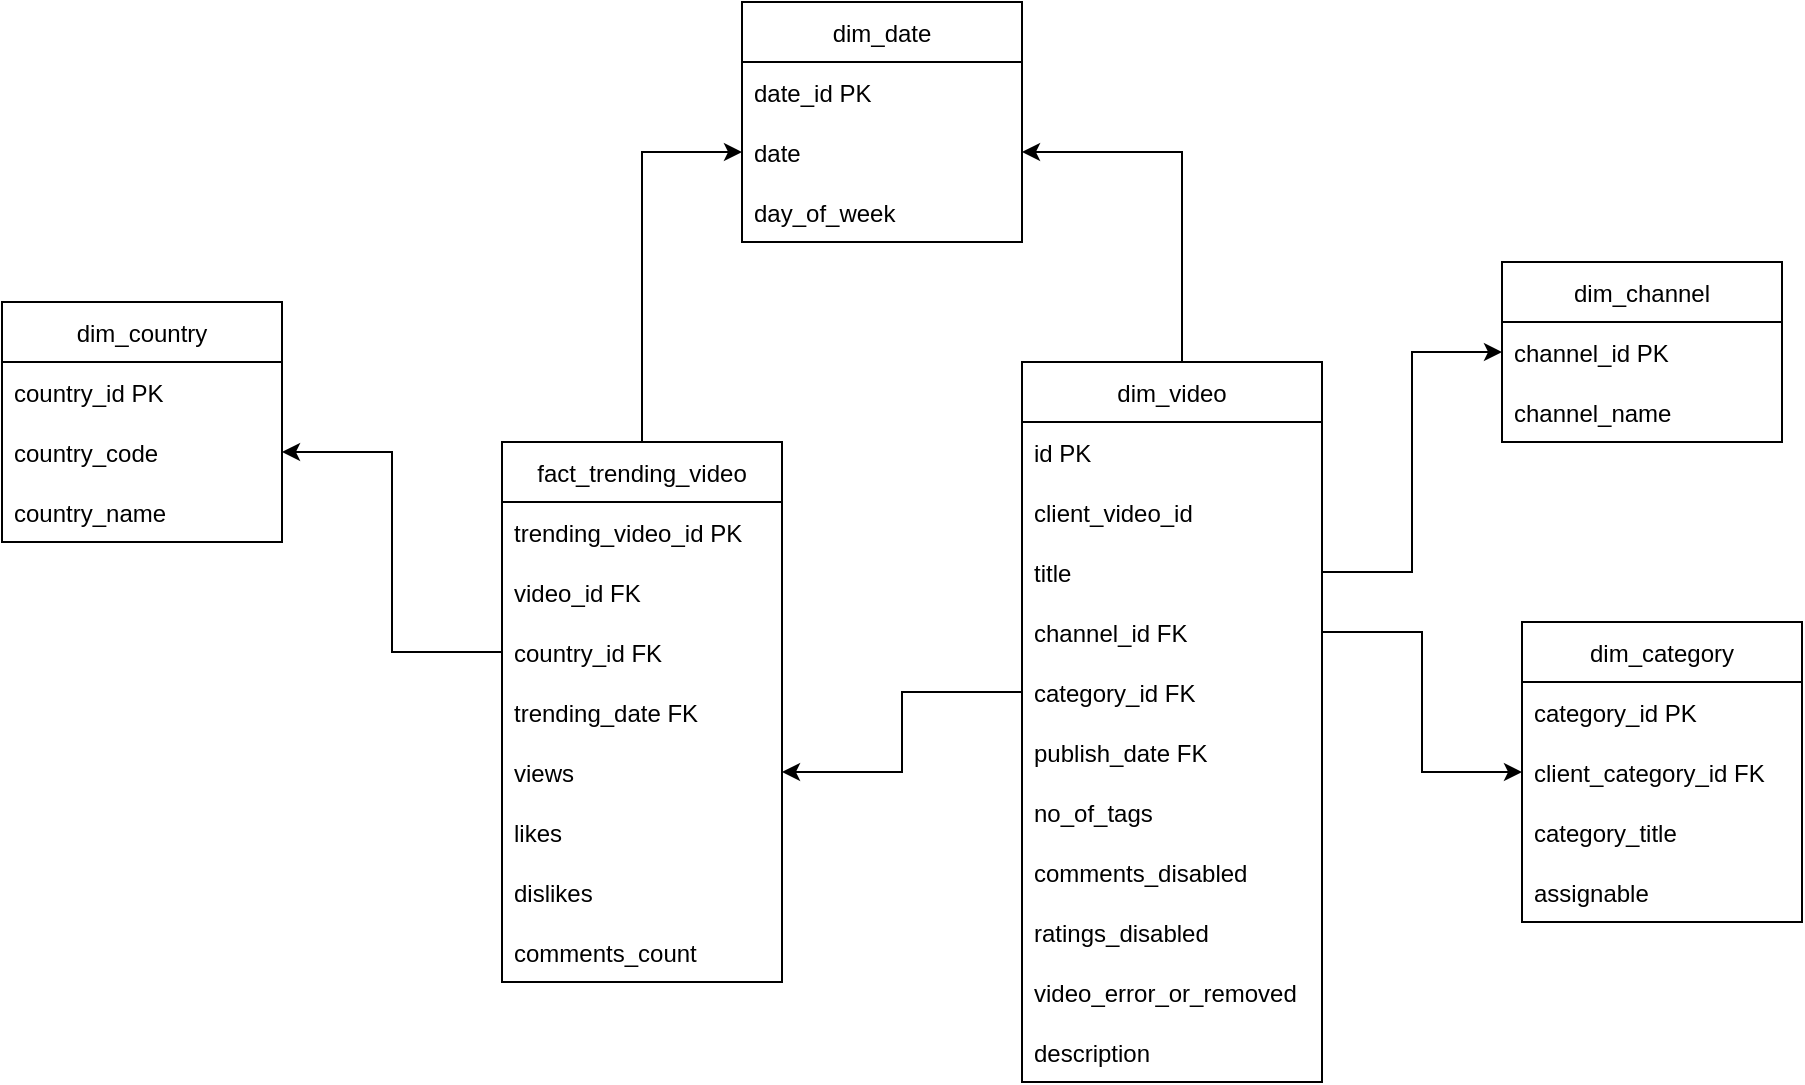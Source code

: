 <mxfile version="15.4.3" type="device"><diagram id="mS3QMdmiNQUmLFz01uo8" name="Page-1"><mxGraphModel dx="2041" dy="1795" grid="1" gridSize="10" guides="1" tooltips="1" connect="1" arrows="1" fold="1" page="1" pageScale="1" pageWidth="827" pageHeight="1169" math="0" shadow="0"><root><mxCell id="0"/><mxCell id="1" parent="0"/><mxCell id="_-16Kpq7HbIdkLDPfNj--1" value="dim_category" style="swimlane;fontStyle=0;childLayout=stackLayout;horizontal=1;startSize=30;horizontalStack=0;resizeParent=1;resizeParentMax=0;resizeLast=0;collapsible=1;marginBottom=0;" parent="1" vertex="1"><mxGeometry x="620" y="210" width="140" height="150" as="geometry"/></mxCell><mxCell id="_-16Kpq7HbIdkLDPfNj--2" value="category_id PK" style="text;strokeColor=none;fillColor=none;align=left;verticalAlign=middle;spacingLeft=4;spacingRight=4;overflow=hidden;points=[[0,0.5],[1,0.5]];portConstraint=eastwest;rotatable=0;" parent="_-16Kpq7HbIdkLDPfNj--1" vertex="1"><mxGeometry y="30" width="140" height="30" as="geometry"/></mxCell><mxCell id="_-16Kpq7HbIdkLDPfNj--3" value="client_category_id FK" style="text;strokeColor=none;fillColor=none;align=left;verticalAlign=middle;spacingLeft=4;spacingRight=4;overflow=hidden;points=[[0,0.5],[1,0.5]];portConstraint=eastwest;rotatable=0;" parent="_-16Kpq7HbIdkLDPfNj--1" vertex="1"><mxGeometry y="60" width="140" height="30" as="geometry"/></mxCell><mxCell id="_-16Kpq7HbIdkLDPfNj--4" value="category_title" style="text;strokeColor=none;fillColor=none;align=left;verticalAlign=middle;spacingLeft=4;spacingRight=4;overflow=hidden;points=[[0,0.5],[1,0.5]];portConstraint=eastwest;rotatable=0;" parent="_-16Kpq7HbIdkLDPfNj--1" vertex="1"><mxGeometry y="90" width="140" height="30" as="geometry"/></mxCell><mxCell id="_-16Kpq7HbIdkLDPfNj--45" value="assignable" style="text;strokeColor=none;fillColor=none;align=left;verticalAlign=middle;spacingLeft=4;spacingRight=4;overflow=hidden;points=[[0,0.5],[1,0.5]];portConstraint=eastwest;rotatable=0;" parent="_-16Kpq7HbIdkLDPfNj--1" vertex="1"><mxGeometry y="120" width="140" height="30" as="geometry"/></mxCell><mxCell id="i0sY5S5Ju_piTmqxDc6N-14" style="edgeStyle=orthogonalEdgeStyle;rounded=0;orthogonalLoop=1;jettySize=auto;html=1;entryX=1;entryY=0.5;entryDx=0;entryDy=0;" parent="1" source="_-16Kpq7HbIdkLDPfNj--5" target="i0sY5S5Ju_piTmqxDc6N-12" edge="1"><mxGeometry relative="1" as="geometry"><mxPoint x="390" y="-55" as="targetPoint"/><Array as="points"><mxPoint x="450" y="-25"/></Array></mxGeometry></mxCell><mxCell id="_-16Kpq7HbIdkLDPfNj--5" value="dim_video" style="swimlane;fontStyle=0;childLayout=stackLayout;horizontal=1;startSize=30;horizontalStack=0;resizeParent=1;resizeParentMax=0;resizeLast=0;collapsible=1;marginBottom=0;" parent="1" vertex="1"><mxGeometry x="370" y="80" width="150" height="360" as="geometry"/></mxCell><mxCell id="Xbo9f_D0NdNjSs4gHRRg-2" value="id PK" style="text;strokeColor=none;fillColor=none;align=left;verticalAlign=middle;spacingLeft=4;spacingRight=4;overflow=hidden;points=[[0,0.5],[1,0.5]];portConstraint=eastwest;rotatable=0;" vertex="1" parent="_-16Kpq7HbIdkLDPfNj--5"><mxGeometry y="30" width="150" height="30" as="geometry"/></mxCell><mxCell id="_-16Kpq7HbIdkLDPfNj--6" value="client_video_id" style="text;strokeColor=none;fillColor=none;align=left;verticalAlign=middle;spacingLeft=4;spacingRight=4;overflow=hidden;points=[[0,0.5],[1,0.5]];portConstraint=eastwest;rotatable=0;" parent="_-16Kpq7HbIdkLDPfNj--5" vertex="1"><mxGeometry y="60" width="150" height="30" as="geometry"/></mxCell><mxCell id="_-16Kpq7HbIdkLDPfNj--7" value="title" style="text;strokeColor=none;fillColor=none;align=left;verticalAlign=middle;spacingLeft=4;spacingRight=4;overflow=hidden;points=[[0,0.5],[1,0.5]];portConstraint=eastwest;rotatable=0;" parent="_-16Kpq7HbIdkLDPfNj--5" vertex="1"><mxGeometry y="90" width="150" height="30" as="geometry"/></mxCell><mxCell id="_-16Kpq7HbIdkLDPfNj--21" value="channel_id FK" style="text;strokeColor=none;fillColor=none;align=left;verticalAlign=middle;spacingLeft=4;spacingRight=4;overflow=hidden;points=[[0,0.5],[1,0.5]];portConstraint=eastwest;rotatable=0;" parent="_-16Kpq7HbIdkLDPfNj--5" vertex="1"><mxGeometry y="120" width="150" height="30" as="geometry"/></mxCell><mxCell id="_-16Kpq7HbIdkLDPfNj--22" value="category_id FK" style="text;strokeColor=none;fillColor=none;align=left;verticalAlign=middle;spacingLeft=4;spacingRight=4;overflow=hidden;points=[[0,0.5],[1,0.5]];portConstraint=eastwest;rotatable=0;" parent="_-16Kpq7HbIdkLDPfNj--5" vertex="1"><mxGeometry y="150" width="150" height="30" as="geometry"/></mxCell><mxCell id="_-16Kpq7HbIdkLDPfNj--23" value="publish_date FK" style="text;strokeColor=none;fillColor=none;align=left;verticalAlign=middle;spacingLeft=4;spacingRight=4;overflow=hidden;points=[[0,0.5],[1,0.5]];portConstraint=eastwest;rotatable=0;" parent="_-16Kpq7HbIdkLDPfNj--5" vertex="1"><mxGeometry y="180" width="150" height="30" as="geometry"/></mxCell><mxCell id="Xbo9f_D0NdNjSs4gHRRg-4" value="no_of_tags" style="text;strokeColor=none;fillColor=none;align=left;verticalAlign=middle;spacingLeft=4;spacingRight=4;overflow=hidden;points=[[0,0.5],[1,0.5]];portConstraint=eastwest;rotatable=0;" vertex="1" parent="_-16Kpq7HbIdkLDPfNj--5"><mxGeometry y="210" width="150" height="30" as="geometry"/></mxCell><mxCell id="_-16Kpq7HbIdkLDPfNj--29" value="comments_disabled" style="text;strokeColor=none;fillColor=none;align=left;verticalAlign=middle;spacingLeft=4;spacingRight=4;overflow=hidden;points=[[0,0.5],[1,0.5]];portConstraint=eastwest;rotatable=0;" parent="_-16Kpq7HbIdkLDPfNj--5" vertex="1"><mxGeometry y="240" width="150" height="30" as="geometry"/></mxCell><mxCell id="_-16Kpq7HbIdkLDPfNj--38" value="ratings_disabled" style="text;strokeColor=none;fillColor=none;align=left;verticalAlign=middle;spacingLeft=4;spacingRight=4;overflow=hidden;points=[[0,0.5],[1,0.5]];portConstraint=eastwest;rotatable=0;" parent="_-16Kpq7HbIdkLDPfNj--5" vertex="1"><mxGeometry y="270" width="150" height="30" as="geometry"/></mxCell><mxCell id="_-16Kpq7HbIdkLDPfNj--39" value="video_error_or_removed" style="text;strokeColor=none;fillColor=none;align=left;verticalAlign=middle;spacingLeft=4;spacingRight=4;overflow=hidden;points=[[0,0.5],[1,0.5]];portConstraint=eastwest;rotatable=0;" parent="_-16Kpq7HbIdkLDPfNj--5" vertex="1"><mxGeometry y="300" width="150" height="30" as="geometry"/></mxCell><mxCell id="_-16Kpq7HbIdkLDPfNj--40" value="description" style="text;strokeColor=none;fillColor=none;align=left;verticalAlign=middle;spacingLeft=4;spacingRight=4;overflow=hidden;points=[[0,0.5],[1,0.5]];portConstraint=eastwest;rotatable=0;" parent="_-16Kpq7HbIdkLDPfNj--5" vertex="1"><mxGeometry y="330" width="150" height="30" as="geometry"/></mxCell><mxCell id="_-16Kpq7HbIdkLDPfNj--9" value="dim_channel" style="swimlane;fontStyle=0;childLayout=stackLayout;horizontal=1;startSize=30;horizontalStack=0;resizeParent=1;resizeParentMax=0;resizeLast=0;collapsible=1;marginBottom=0;" parent="1" vertex="1"><mxGeometry x="610" y="30" width="140" height="90" as="geometry"/></mxCell><mxCell id="_-16Kpq7HbIdkLDPfNj--10" value="channel_id PK" style="text;strokeColor=none;fillColor=none;align=left;verticalAlign=middle;spacingLeft=4;spacingRight=4;overflow=hidden;points=[[0,0.5],[1,0.5]];portConstraint=eastwest;rotatable=0;" parent="_-16Kpq7HbIdkLDPfNj--9" vertex="1"><mxGeometry y="30" width="140" height="30" as="geometry"/></mxCell><mxCell id="_-16Kpq7HbIdkLDPfNj--11" value="channel_name" style="text;strokeColor=none;fillColor=none;align=left;verticalAlign=middle;spacingLeft=4;spacingRight=4;overflow=hidden;points=[[0,0.5],[1,0.5]];portConstraint=eastwest;rotatable=0;" parent="_-16Kpq7HbIdkLDPfNj--9" vertex="1"><mxGeometry y="60" width="140" height="30" as="geometry"/></mxCell><mxCell id="i0sY5S5Ju_piTmqxDc6N-16" style="edgeStyle=orthogonalEdgeStyle;rounded=0;orthogonalLoop=1;jettySize=auto;html=1;entryX=0;entryY=0.5;entryDx=0;entryDy=0;" parent="1" source="_-16Kpq7HbIdkLDPfNj--13" target="i0sY5S5Ju_piTmqxDc6N-12" edge="1"><mxGeometry relative="1" as="geometry"/></mxCell><mxCell id="_-16Kpq7HbIdkLDPfNj--13" value="fact_trending_video" style="swimlane;fontStyle=0;childLayout=stackLayout;horizontal=1;startSize=30;horizontalStack=0;resizeParent=1;resizeParentMax=0;resizeLast=0;collapsible=1;marginBottom=0;" parent="1" vertex="1"><mxGeometry x="110" y="120" width="140" height="270" as="geometry"/></mxCell><mxCell id="_-16Kpq7HbIdkLDPfNj--14" value="trending_video_id PK" style="text;strokeColor=none;fillColor=none;align=left;verticalAlign=middle;spacingLeft=4;spacingRight=4;overflow=hidden;points=[[0,0.5],[1,0.5]];portConstraint=eastwest;rotatable=0;" parent="_-16Kpq7HbIdkLDPfNj--13" vertex="1"><mxGeometry y="30" width="140" height="30" as="geometry"/></mxCell><mxCell id="_-16Kpq7HbIdkLDPfNj--15" value="video_id FK" style="text;strokeColor=none;fillColor=none;align=left;verticalAlign=middle;spacingLeft=4;spacingRight=4;overflow=hidden;points=[[0,0.5],[1,0.5]];portConstraint=eastwest;rotatable=0;" parent="_-16Kpq7HbIdkLDPfNj--13" vertex="1"><mxGeometry y="60" width="140" height="30" as="geometry"/></mxCell><mxCell id="_-16Kpq7HbIdkLDPfNj--16" value="country_id FK" style="text;strokeColor=none;fillColor=none;align=left;verticalAlign=middle;spacingLeft=4;spacingRight=4;overflow=hidden;points=[[0,0.5],[1,0.5]];portConstraint=eastwest;rotatable=0;" parent="_-16Kpq7HbIdkLDPfNj--13" vertex="1"><mxGeometry y="90" width="140" height="30" as="geometry"/></mxCell><mxCell id="_-16Kpq7HbIdkLDPfNj--24" value="trending_date FK" style="text;strokeColor=none;fillColor=none;align=left;verticalAlign=middle;spacingLeft=4;spacingRight=4;overflow=hidden;points=[[0,0.5],[1,0.5]];portConstraint=eastwest;rotatable=0;" parent="_-16Kpq7HbIdkLDPfNj--13" vertex="1"><mxGeometry y="120" width="140" height="30" as="geometry"/></mxCell><mxCell id="_-16Kpq7HbIdkLDPfNj--25" value="views" style="text;strokeColor=none;fillColor=none;align=left;verticalAlign=middle;spacingLeft=4;spacingRight=4;overflow=hidden;points=[[0,0.5],[1,0.5]];portConstraint=eastwest;rotatable=0;" parent="_-16Kpq7HbIdkLDPfNj--13" vertex="1"><mxGeometry y="150" width="140" height="30" as="geometry"/></mxCell><mxCell id="_-16Kpq7HbIdkLDPfNj--26" value="likes" style="text;strokeColor=none;fillColor=none;align=left;verticalAlign=middle;spacingLeft=4;spacingRight=4;overflow=hidden;points=[[0,0.5],[1,0.5]];portConstraint=eastwest;rotatable=0;" parent="_-16Kpq7HbIdkLDPfNj--13" vertex="1"><mxGeometry y="180" width="140" height="30" as="geometry"/></mxCell><mxCell id="_-16Kpq7HbIdkLDPfNj--27" value="dislikes" style="text;strokeColor=none;fillColor=none;align=left;verticalAlign=middle;spacingLeft=4;spacingRight=4;overflow=hidden;points=[[0,0.5],[1,0.5]];portConstraint=eastwest;rotatable=0;" parent="_-16Kpq7HbIdkLDPfNj--13" vertex="1"><mxGeometry y="210" width="140" height="30" as="geometry"/></mxCell><mxCell id="_-16Kpq7HbIdkLDPfNj--28" value="comments_count" style="text;strokeColor=none;fillColor=none;align=left;verticalAlign=middle;spacingLeft=4;spacingRight=4;overflow=hidden;points=[[0,0.5],[1,0.5]];portConstraint=eastwest;rotatable=0;" parent="_-16Kpq7HbIdkLDPfNj--13" vertex="1"><mxGeometry y="240" width="140" height="30" as="geometry"/></mxCell><mxCell id="_-16Kpq7HbIdkLDPfNj--17" value="dim_country" style="swimlane;fontStyle=0;childLayout=stackLayout;horizontal=1;startSize=30;horizontalStack=0;resizeParent=1;resizeParentMax=0;resizeLast=0;collapsible=1;marginBottom=0;" parent="1" vertex="1"><mxGeometry x="-140" y="50" width="140" height="120" as="geometry"/></mxCell><mxCell id="_-16Kpq7HbIdkLDPfNj--18" value="country_id PK" style="text;strokeColor=none;fillColor=none;align=left;verticalAlign=middle;spacingLeft=4;spacingRight=4;overflow=hidden;points=[[0,0.5],[1,0.5]];portConstraint=eastwest;rotatable=0;" parent="_-16Kpq7HbIdkLDPfNj--17" vertex="1"><mxGeometry y="30" width="140" height="30" as="geometry"/></mxCell><mxCell id="_-16Kpq7HbIdkLDPfNj--19" value="country_code" style="text;strokeColor=none;fillColor=none;align=left;verticalAlign=middle;spacingLeft=4;spacingRight=4;overflow=hidden;points=[[0,0.5],[1,0.5]];portConstraint=eastwest;rotatable=0;" parent="_-16Kpq7HbIdkLDPfNj--17" vertex="1"><mxGeometry y="60" width="140" height="30" as="geometry"/></mxCell><mxCell id="_-16Kpq7HbIdkLDPfNj--20" value="country_name" style="text;strokeColor=none;fillColor=none;align=left;verticalAlign=middle;spacingLeft=4;spacingRight=4;overflow=hidden;points=[[0,0.5],[1,0.5]];portConstraint=eastwest;rotatable=0;" parent="_-16Kpq7HbIdkLDPfNj--17" vertex="1"><mxGeometry y="90" width="140" height="30" as="geometry"/></mxCell><mxCell id="_-16Kpq7HbIdkLDPfNj--41" style="edgeStyle=orthogonalEdgeStyle;rounded=0;orthogonalLoop=1;jettySize=auto;html=1;" parent="1" source="_-16Kpq7HbIdkLDPfNj--7" target="_-16Kpq7HbIdkLDPfNj--10" edge="1"><mxGeometry relative="1" as="geometry"/></mxCell><mxCell id="_-16Kpq7HbIdkLDPfNj--42" style="edgeStyle=orthogonalEdgeStyle;rounded=0;orthogonalLoop=1;jettySize=auto;html=1;entryX=0;entryY=0.5;entryDx=0;entryDy=0;" parent="1" source="_-16Kpq7HbIdkLDPfNj--21" target="_-16Kpq7HbIdkLDPfNj--3" edge="1"><mxGeometry relative="1" as="geometry"/></mxCell><mxCell id="_-16Kpq7HbIdkLDPfNj--43" style="edgeStyle=orthogonalEdgeStyle;rounded=0;orthogonalLoop=1;jettySize=auto;html=1;entryX=1;entryY=0.5;entryDx=0;entryDy=0;" parent="1" source="_-16Kpq7HbIdkLDPfNj--16" target="_-16Kpq7HbIdkLDPfNj--19" edge="1"><mxGeometry relative="1" as="geometry"/></mxCell><mxCell id="_-16Kpq7HbIdkLDPfNj--44" style="edgeStyle=orthogonalEdgeStyle;rounded=0;orthogonalLoop=1;jettySize=auto;html=1;entryX=1;entryY=0.5;entryDx=0;entryDy=0;" parent="1" source="_-16Kpq7HbIdkLDPfNj--22" target="_-16Kpq7HbIdkLDPfNj--25" edge="1"><mxGeometry relative="1" as="geometry"/></mxCell><mxCell id="i0sY5S5Ju_piTmqxDc6N-3" value="dim_date" style="swimlane;fontStyle=0;childLayout=stackLayout;horizontal=1;startSize=30;horizontalStack=0;resizeParent=1;resizeParentMax=0;resizeLast=0;collapsible=1;marginBottom=0;" parent="1" vertex="1"><mxGeometry x="230" y="-100" width="140" height="120" as="geometry"/></mxCell><mxCell id="i0sY5S5Ju_piTmqxDc6N-4" value="date_id PK" style="text;strokeColor=none;fillColor=none;align=left;verticalAlign=middle;spacingLeft=4;spacingRight=4;overflow=hidden;points=[[0,0.5],[1,0.5]];portConstraint=eastwest;rotatable=0;" parent="i0sY5S5Ju_piTmqxDc6N-3" vertex="1"><mxGeometry y="30" width="140" height="30" as="geometry"/></mxCell><mxCell id="i0sY5S5Ju_piTmqxDc6N-12" value="date" style="text;strokeColor=none;fillColor=none;align=left;verticalAlign=middle;spacingLeft=4;spacingRight=4;overflow=hidden;points=[[0,0.5],[1,0.5]];portConstraint=eastwest;rotatable=0;" parent="i0sY5S5Ju_piTmqxDc6N-3" vertex="1"><mxGeometry y="60" width="140" height="30" as="geometry"/></mxCell><mxCell id="i0sY5S5Ju_piTmqxDc6N-15" value="day_of_week" style="text;strokeColor=none;fillColor=none;align=left;verticalAlign=middle;spacingLeft=4;spacingRight=4;overflow=hidden;points=[[0,0.5],[1,0.5]];portConstraint=eastwest;rotatable=0;" parent="i0sY5S5Ju_piTmqxDc6N-3" vertex="1"><mxGeometry y="90" width="140" height="30" as="geometry"/></mxCell></root></mxGraphModel></diagram></mxfile>